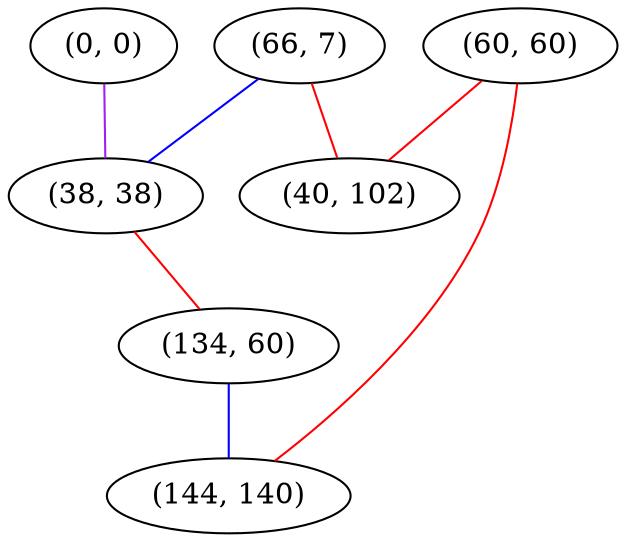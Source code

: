 graph "" {
"(66, 7)";
"(0, 0)";
"(38, 38)";
"(134, 60)";
"(60, 60)";
"(40, 102)";
"(144, 140)";
"(66, 7)" -- "(40, 102)"  [color=red, key=0, weight=1];
"(66, 7)" -- "(38, 38)"  [color=blue, key=0, weight=3];
"(0, 0)" -- "(38, 38)"  [color=purple, key=0, weight=4];
"(38, 38)" -- "(134, 60)"  [color=red, key=0, weight=1];
"(134, 60)" -- "(144, 140)"  [color=blue, key=0, weight=3];
"(60, 60)" -- "(40, 102)"  [color=red, key=0, weight=1];
"(60, 60)" -- "(144, 140)"  [color=red, key=0, weight=1];
}
